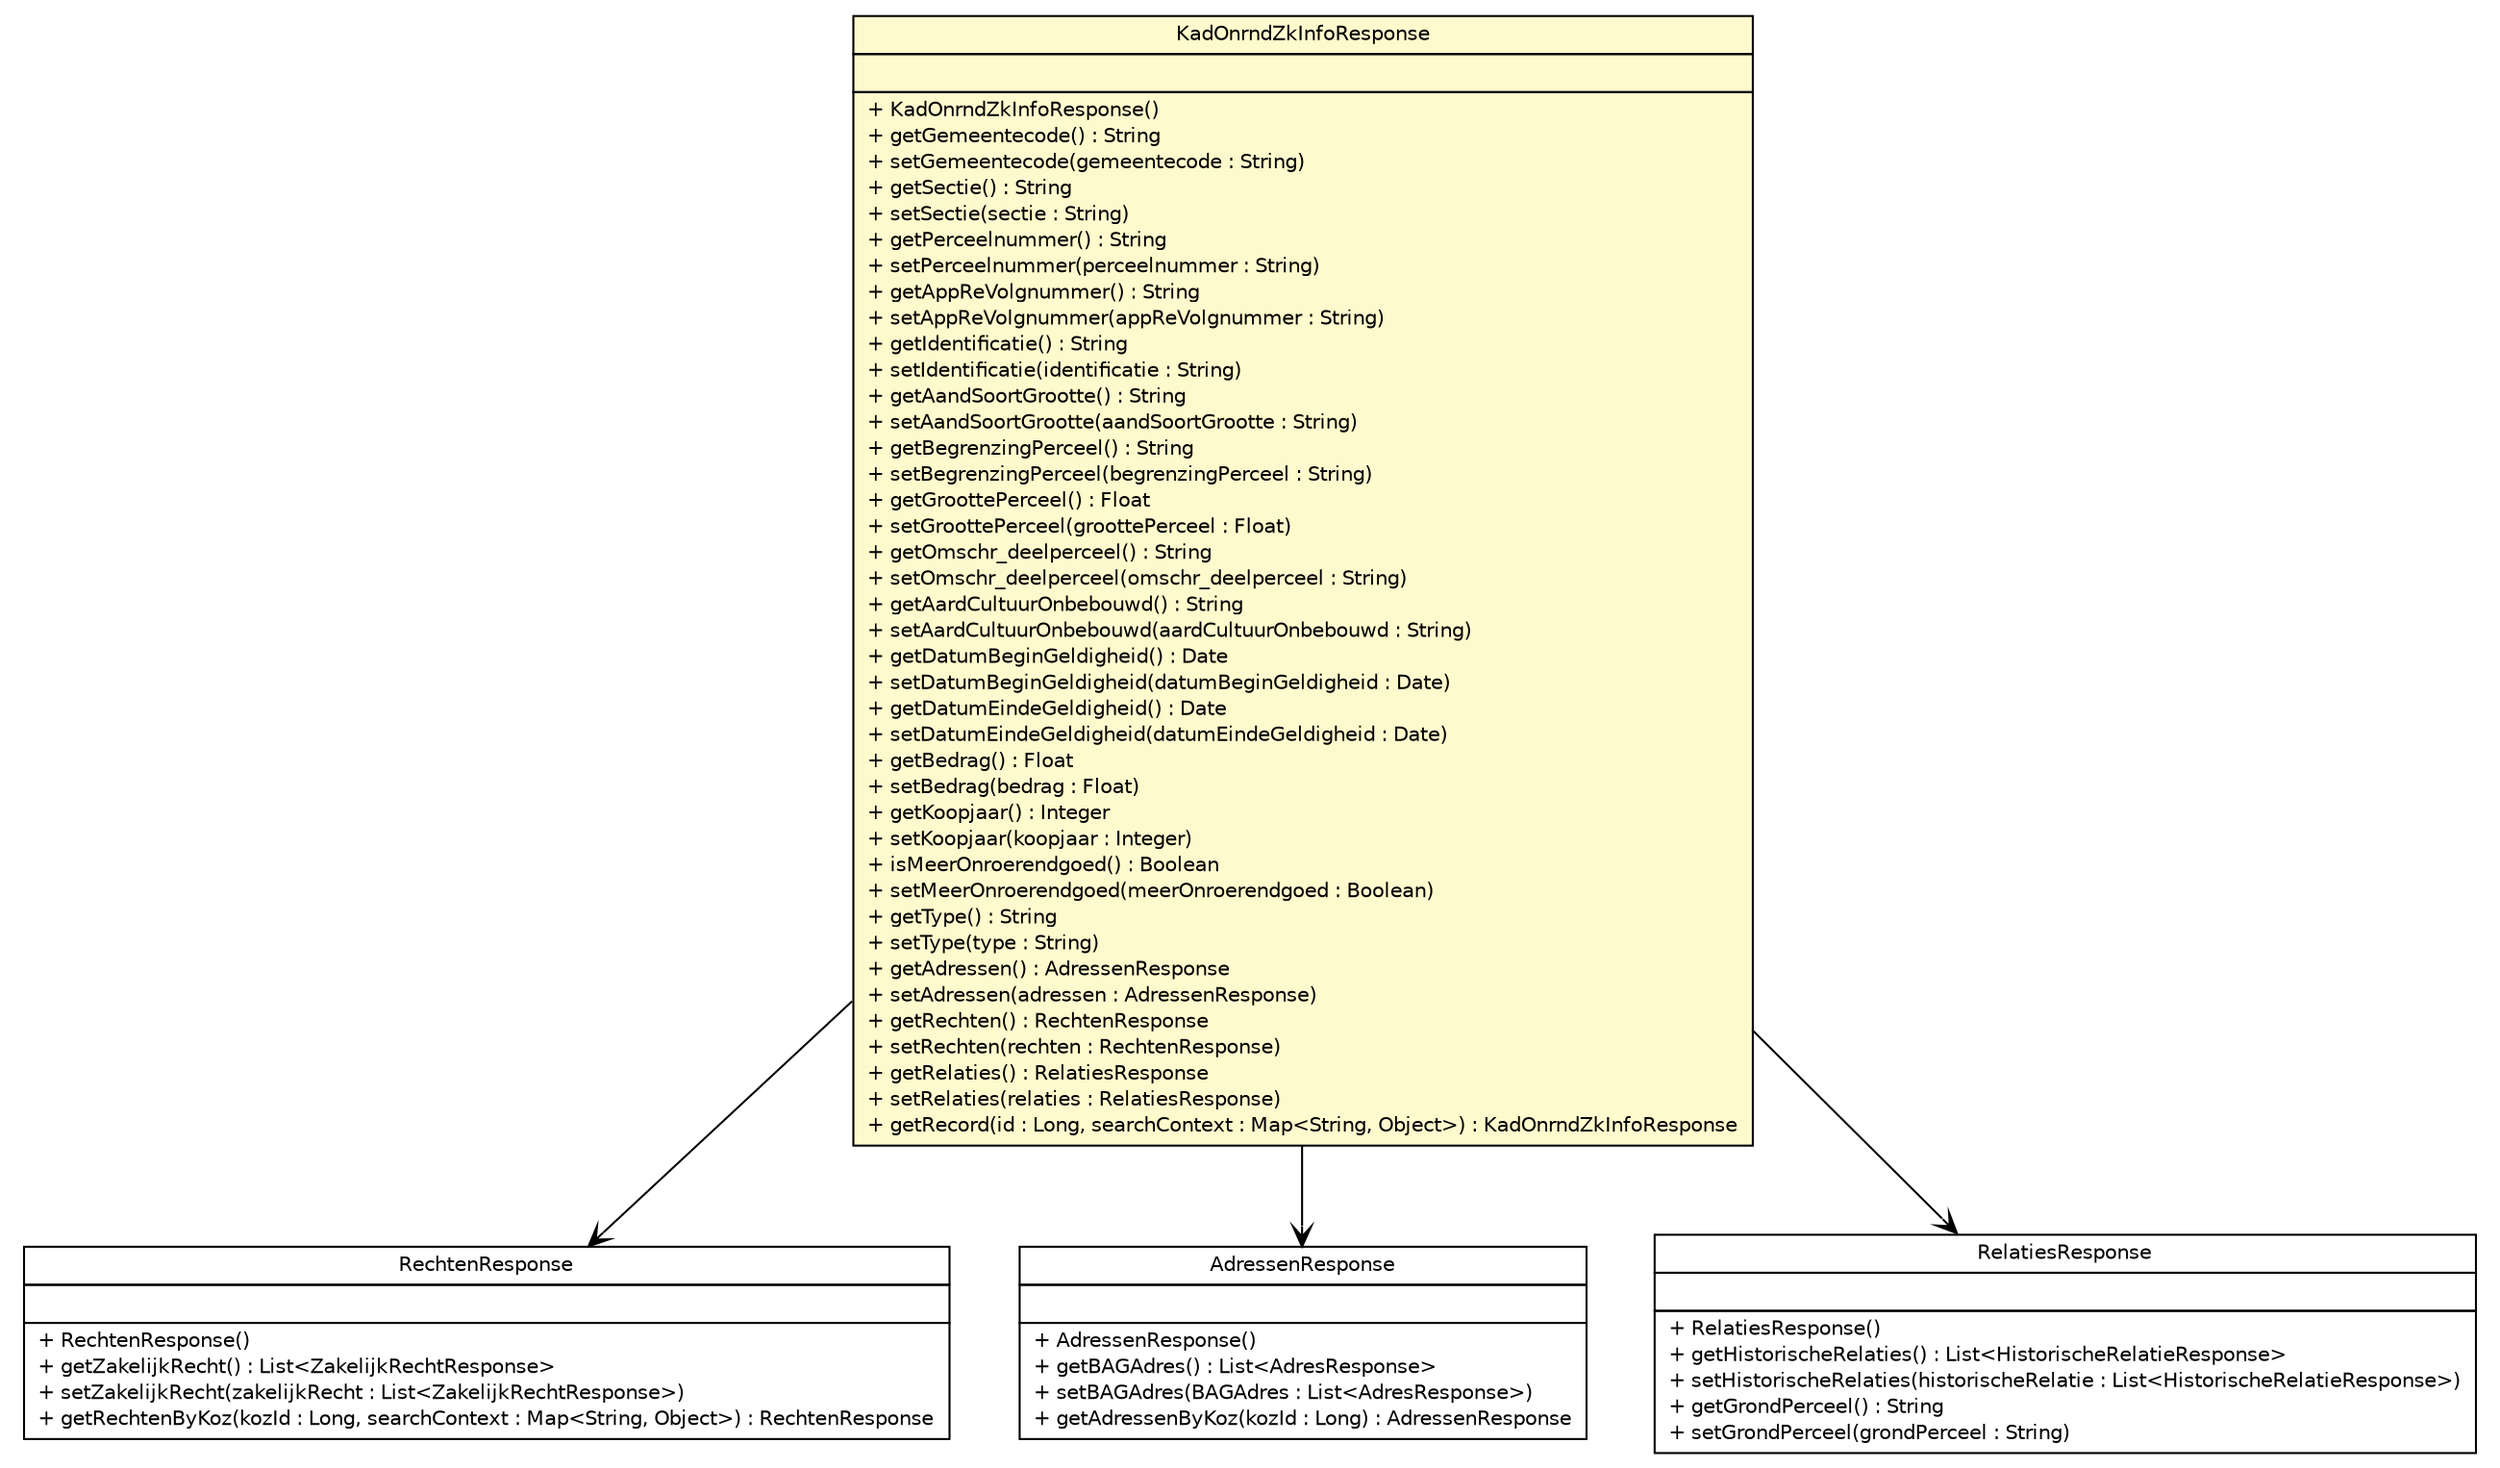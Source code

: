 #!/usr/local/bin/dot
#
# Class diagram 
# Generated by UMLGraph version R5_6-24-gf6e263 (http://www.umlgraph.org/)
#

digraph G {
	edge [fontname="Helvetica",fontsize=10,labelfontname="Helvetica",labelfontsize=10];
	node [fontname="Helvetica",fontsize=10,shape=plaintext];
	nodesep=0.25;
	ranksep=0.5;
	// nl.b3p.brmo.soap.brk.RechtenResponse
	c1151 [label=<<table title="nl.b3p.brmo.soap.brk.RechtenResponse" border="0" cellborder="1" cellspacing="0" cellpadding="2" port="p" href="./RechtenResponse.html">
		<tr><td><table border="0" cellspacing="0" cellpadding="1">
<tr><td align="center" balign="center"> RechtenResponse </td></tr>
		</table></td></tr>
		<tr><td><table border="0" cellspacing="0" cellpadding="1">
<tr><td align="left" balign="left">  </td></tr>
		</table></td></tr>
		<tr><td><table border="0" cellspacing="0" cellpadding="1">
<tr><td align="left" balign="left"> + RechtenResponse() </td></tr>
<tr><td align="left" balign="left"> + getZakelijkRecht() : List&lt;ZakelijkRechtResponse&gt; </td></tr>
<tr><td align="left" balign="left"> + setZakelijkRecht(zakelijkRecht : List&lt;ZakelijkRechtResponse&gt;) </td></tr>
<tr><td align="left" balign="left"> + getRechtenByKoz(kozId : Long, searchContext : Map&lt;String, Object&gt;) : RechtenResponse </td></tr>
		</table></td></tr>
		</table>>, URL="./RechtenResponse.html", fontname="Helvetica", fontcolor="black", fontsize=10.0];
	// nl.b3p.brmo.soap.brk.AdressenResponse
	c1154 [label=<<table title="nl.b3p.brmo.soap.brk.AdressenResponse" border="0" cellborder="1" cellspacing="0" cellpadding="2" port="p" href="./AdressenResponse.html">
		<tr><td><table border="0" cellspacing="0" cellpadding="1">
<tr><td align="center" balign="center"> AdressenResponse </td></tr>
		</table></td></tr>
		<tr><td><table border="0" cellspacing="0" cellpadding="1">
<tr><td align="left" balign="left">  </td></tr>
		</table></td></tr>
		<tr><td><table border="0" cellspacing="0" cellpadding="1">
<tr><td align="left" balign="left"> + AdressenResponse() </td></tr>
<tr><td align="left" balign="left"> + getBAGAdres() : List&lt;AdresResponse&gt; </td></tr>
<tr><td align="left" balign="left"> + setBAGAdres(BAGAdres : List&lt;AdresResponse&gt;) </td></tr>
<tr><td align="left" balign="left"> + getAdressenByKoz(kozId : Long) : AdressenResponse </td></tr>
		</table></td></tr>
		</table>>, URL="./AdressenResponse.html", fontname="Helvetica", fontcolor="black", fontsize=10.0];
	// nl.b3p.brmo.soap.brk.KadOnrndZkInfoResponse
	c1155 [label=<<table title="nl.b3p.brmo.soap.brk.KadOnrndZkInfoResponse" border="0" cellborder="1" cellspacing="0" cellpadding="2" port="p" bgcolor="lemonChiffon" href="./KadOnrndZkInfoResponse.html">
		<tr><td><table border="0" cellspacing="0" cellpadding="1">
<tr><td align="center" balign="center"> KadOnrndZkInfoResponse </td></tr>
		</table></td></tr>
		<tr><td><table border="0" cellspacing="0" cellpadding="1">
<tr><td align="left" balign="left">  </td></tr>
		</table></td></tr>
		<tr><td><table border="0" cellspacing="0" cellpadding="1">
<tr><td align="left" balign="left"> + KadOnrndZkInfoResponse() </td></tr>
<tr><td align="left" balign="left"> + getGemeentecode() : String </td></tr>
<tr><td align="left" balign="left"> + setGemeentecode(gemeentecode : String) </td></tr>
<tr><td align="left" balign="left"> + getSectie() : String </td></tr>
<tr><td align="left" balign="left"> + setSectie(sectie : String) </td></tr>
<tr><td align="left" balign="left"> + getPerceelnummer() : String </td></tr>
<tr><td align="left" balign="left"> + setPerceelnummer(perceelnummer : String) </td></tr>
<tr><td align="left" balign="left"> + getAppReVolgnummer() : String </td></tr>
<tr><td align="left" balign="left"> + setAppReVolgnummer(appReVolgnummer : String) </td></tr>
<tr><td align="left" balign="left"> + getIdentificatie() : String </td></tr>
<tr><td align="left" balign="left"> + setIdentificatie(identificatie : String) </td></tr>
<tr><td align="left" balign="left"> + getAandSoortGrootte() : String </td></tr>
<tr><td align="left" balign="left"> + setAandSoortGrootte(aandSoortGrootte : String) </td></tr>
<tr><td align="left" balign="left"> + getBegrenzingPerceel() : String </td></tr>
<tr><td align="left" balign="left"> + setBegrenzingPerceel(begrenzingPerceel : String) </td></tr>
<tr><td align="left" balign="left"> + getGroottePerceel() : Float </td></tr>
<tr><td align="left" balign="left"> + setGroottePerceel(groottePerceel : Float) </td></tr>
<tr><td align="left" balign="left"> + getOmschr_deelperceel() : String </td></tr>
<tr><td align="left" balign="left"> + setOmschr_deelperceel(omschr_deelperceel : String) </td></tr>
<tr><td align="left" balign="left"> + getAardCultuurOnbebouwd() : String </td></tr>
<tr><td align="left" balign="left"> + setAardCultuurOnbebouwd(aardCultuurOnbebouwd : String) </td></tr>
<tr><td align="left" balign="left"> + getDatumBeginGeldigheid() : Date </td></tr>
<tr><td align="left" balign="left"> + setDatumBeginGeldigheid(datumBeginGeldigheid : Date) </td></tr>
<tr><td align="left" balign="left"> + getDatumEindeGeldigheid() : Date </td></tr>
<tr><td align="left" balign="left"> + setDatumEindeGeldigheid(datumEindeGeldigheid : Date) </td></tr>
<tr><td align="left" balign="left"> + getBedrag() : Float </td></tr>
<tr><td align="left" balign="left"> + setBedrag(bedrag : Float) </td></tr>
<tr><td align="left" balign="left"> + getKoopjaar() : Integer </td></tr>
<tr><td align="left" balign="left"> + setKoopjaar(koopjaar : Integer) </td></tr>
<tr><td align="left" balign="left"> + isMeerOnroerendgoed() : Boolean </td></tr>
<tr><td align="left" balign="left"> + setMeerOnroerendgoed(meerOnroerendgoed : Boolean) </td></tr>
<tr><td align="left" balign="left"> + getType() : String </td></tr>
<tr><td align="left" balign="left"> + setType(type : String) </td></tr>
<tr><td align="left" balign="left"> + getAdressen() : AdressenResponse </td></tr>
<tr><td align="left" balign="left"> + setAdressen(adressen : AdressenResponse) </td></tr>
<tr><td align="left" balign="left"> + getRechten() : RechtenResponse </td></tr>
<tr><td align="left" balign="left"> + setRechten(rechten : RechtenResponse) </td></tr>
<tr><td align="left" balign="left"> + getRelaties() : RelatiesResponse </td></tr>
<tr><td align="left" balign="left"> + setRelaties(relaties : RelatiesResponse) </td></tr>
<tr><td align="left" balign="left"> + getRecord(id : Long, searchContext : Map&lt;String, Object&gt;) : KadOnrndZkInfoResponse </td></tr>
		</table></td></tr>
		</table>>, URL="./KadOnrndZkInfoResponse.html", fontname="Helvetica", fontcolor="black", fontsize=10.0];
	// nl.b3p.brmo.soap.brk.RelatiesResponse
	c1161 [label=<<table title="nl.b3p.brmo.soap.brk.RelatiesResponse" border="0" cellborder="1" cellspacing="0" cellpadding="2" port="p" href="./RelatiesResponse.html">
		<tr><td><table border="0" cellspacing="0" cellpadding="1">
<tr><td align="center" balign="center"> RelatiesResponse </td></tr>
		</table></td></tr>
		<tr><td><table border="0" cellspacing="0" cellpadding="1">
<tr><td align="left" balign="left">  </td></tr>
		</table></td></tr>
		<tr><td><table border="0" cellspacing="0" cellpadding="1">
<tr><td align="left" balign="left"> + RelatiesResponse() </td></tr>
<tr><td align="left" balign="left"> + getHistorischeRelaties() : List&lt;HistorischeRelatieResponse&gt; </td></tr>
<tr><td align="left" balign="left"> + setHistorischeRelaties(historischeRelatie : List&lt;HistorischeRelatieResponse&gt;) </td></tr>
<tr><td align="left" balign="left"> + getGrondPerceel() : String </td></tr>
<tr><td align="left" balign="left"> + setGrondPerceel(grondPerceel : String) </td></tr>
		</table></td></tr>
		</table>>, URL="./RelatiesResponse.html", fontname="Helvetica", fontcolor="black", fontsize=10.0];
	// nl.b3p.brmo.soap.brk.KadOnrndZkInfoResponse NAVASSOC nl.b3p.brmo.soap.brk.AdressenResponse
	c1155:p -> c1154:p [taillabel="", label="", headlabel="", fontname="Helvetica", fontcolor="black", fontsize=10.0, color="black", arrowhead=open];
	// nl.b3p.brmo.soap.brk.KadOnrndZkInfoResponse NAVASSOC nl.b3p.brmo.soap.brk.RechtenResponse
	c1155:p -> c1151:p [taillabel="", label="", headlabel="", fontname="Helvetica", fontcolor="black", fontsize=10.0, color="black", arrowhead=open];
	// nl.b3p.brmo.soap.brk.KadOnrndZkInfoResponse NAVASSOC nl.b3p.brmo.soap.brk.RelatiesResponse
	c1155:p -> c1161:p [taillabel="", label="", headlabel="", fontname="Helvetica", fontcolor="black", fontsize=10.0, color="black", arrowhead=open];
}

